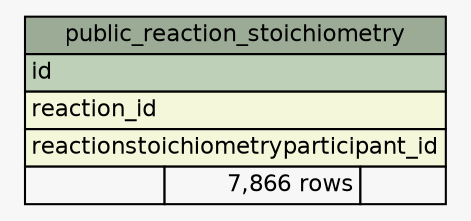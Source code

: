 // dot 2.36.0 on Linux 3.13.0-43-generic
// SchemaSpy rev 590
digraph "public_reaction_stoichiometry" {
  graph [
    rankdir="RL"
    bgcolor="#f7f7f7"
    nodesep="0.18"
    ranksep="0.46"
    fontname="Helvetica"
    fontsize="11"
  ];
  node [
    fontname="Helvetica"
    fontsize="11"
    shape="plaintext"
  ];
  edge [
    arrowsize="0.8"
  ];
  "public_reaction_stoichiometry" [
    label=<
    <TABLE BORDER="0" CELLBORDER="1" CELLSPACING="0" BGCOLOR="#ffffff">
      <TR><TD COLSPAN="3" BGCOLOR="#9bab96" ALIGN="CENTER">public_reaction_stoichiometry</TD></TR>
      <TR><TD PORT="id" COLSPAN="3" BGCOLOR="#bed1b8" ALIGN="LEFT">id</TD></TR>
      <TR><TD PORT="reaction_id" COLSPAN="3" BGCOLOR="#f4f7da" ALIGN="LEFT">reaction_id</TD></TR>
      <TR><TD PORT="reactionstoichiometryparticipant_id" COLSPAN="3" BGCOLOR="#f4f7da" ALIGN="LEFT">reactionstoichiometryparticipant_id</TD></TR>
      <TR><TD ALIGN="LEFT" BGCOLOR="#f7f7f7">  </TD><TD ALIGN="RIGHT" BGCOLOR="#f7f7f7">7,866 rows</TD><TD ALIGN="RIGHT" BGCOLOR="#f7f7f7">  </TD></TR>
    </TABLE>>
    URL="tables/public_reaction_stoichiometry.html"
    tooltip="public_reaction_stoichiometry"
  ];
}
